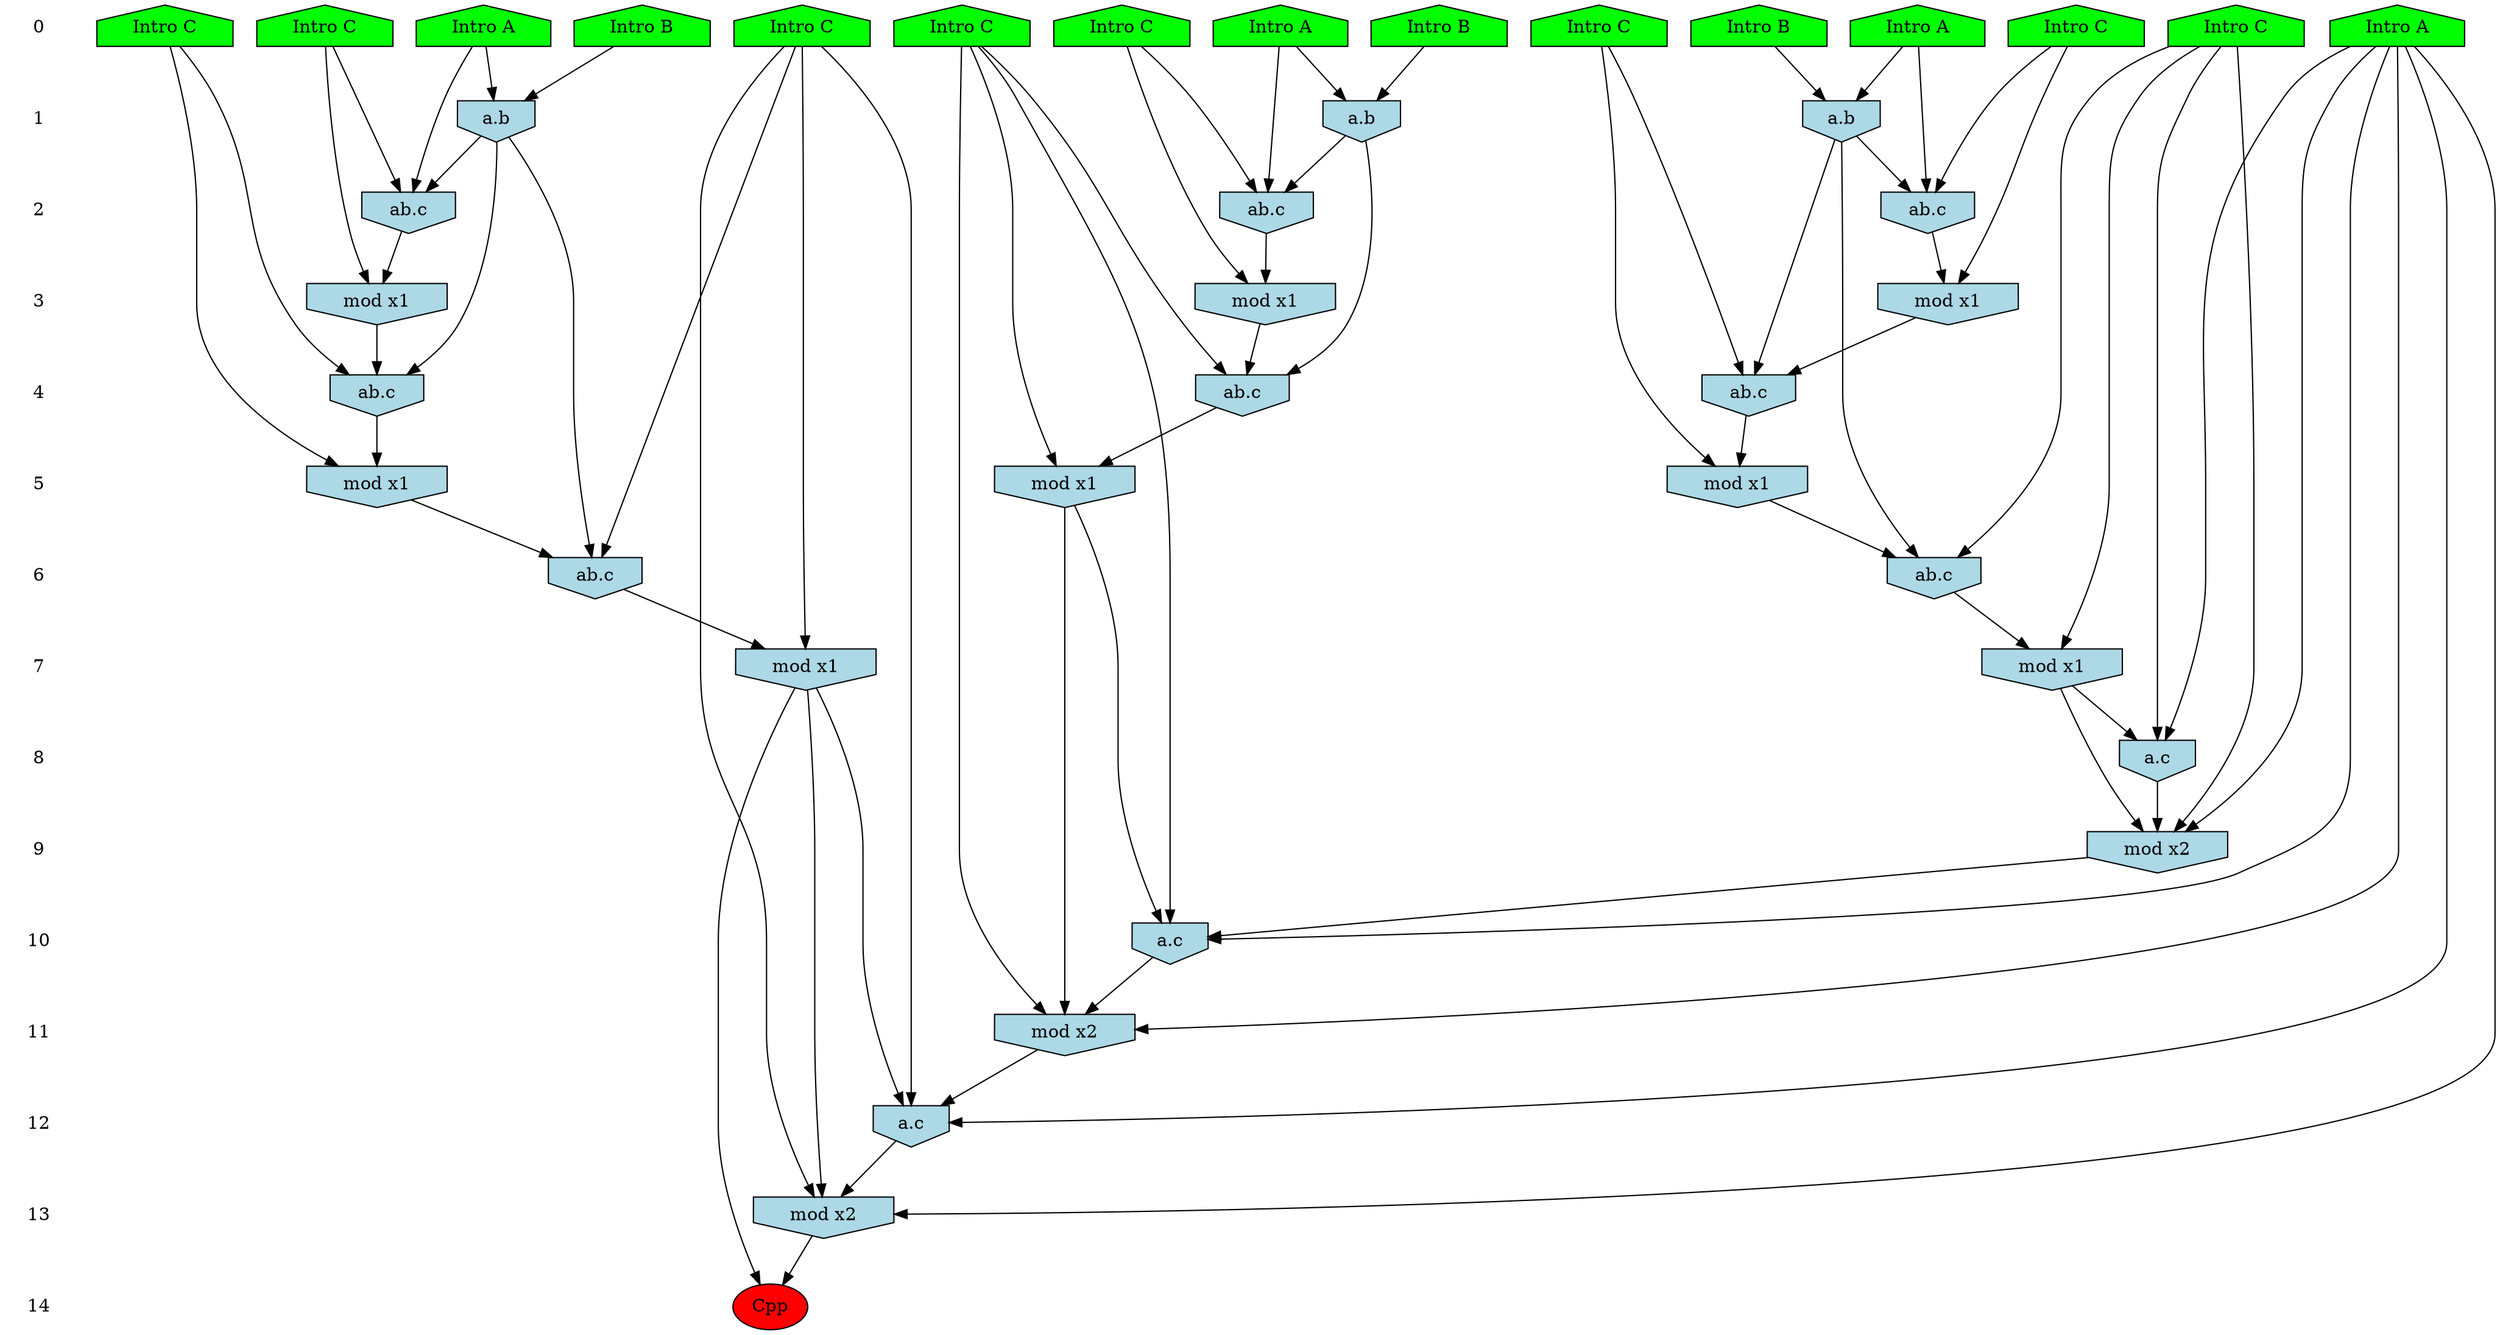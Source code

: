/* Compression of 1 causal flows obtained in average at 1.166107E+01 t.u */
/* Compressed causal flows were: [1673] */
digraph G{
 ranksep=.5 ; 
{ rank = same ; "0" [shape=plaintext] ; node_1 [label ="Intro A", shape=house, style=filled, fillcolor=green] ;
node_2 [label ="Intro A", shape=house, style=filled, fillcolor=green] ;
node_3 [label ="Intro B", shape=house, style=filled, fillcolor=green] ;
node_4 [label ="Intro A", shape=house, style=filled, fillcolor=green] ;
node_5 [label ="Intro A", shape=house, style=filled, fillcolor=green] ;
node_6 [label ="Intro B", shape=house, style=filled, fillcolor=green] ;
node_7 [label ="Intro B", shape=house, style=filled, fillcolor=green] ;
node_8 [label ="Intro C", shape=house, style=filled, fillcolor=green] ;
node_9 [label ="Intro C", shape=house, style=filled, fillcolor=green] ;
node_10 [label ="Intro C", shape=house, style=filled, fillcolor=green] ;
node_11 [label ="Intro C", shape=house, style=filled, fillcolor=green] ;
node_12 [label ="Intro C", shape=house, style=filled, fillcolor=green] ;
node_13 [label ="Intro C", shape=house, style=filled, fillcolor=green] ;
node_14 [label ="Intro C", shape=house, style=filled, fillcolor=green] ;
node_15 [label ="Intro C", shape=house, style=filled, fillcolor=green] ;
}
{ rank = same ; "1" [shape=plaintext] ; node_16 [label="a.b", shape=invhouse, style=filled, fillcolor = lightblue] ;
node_18 [label="a.b", shape=invhouse, style=filled, fillcolor = lightblue] ;
node_19 [label="a.b", shape=invhouse, style=filled, fillcolor = lightblue] ;
}
{ rank = same ; "2" [shape=plaintext] ; node_17 [label="ab.c", shape=invhouse, style=filled, fillcolor = lightblue] ;
node_20 [label="ab.c", shape=invhouse, style=filled, fillcolor = lightblue] ;
node_23 [label="ab.c", shape=invhouse, style=filled, fillcolor = lightblue] ;
}
{ rank = same ; "3" [shape=plaintext] ; node_21 [label="mod x1", shape=invhouse, style=filled, fillcolor = lightblue] ;
node_22 [label="mod x1", shape=invhouse, style=filled, fillcolor = lightblue] ;
node_24 [label="mod x1", shape=invhouse, style=filled, fillcolor = lightblue] ;
}
{ rank = same ; "4" [shape=plaintext] ; node_25 [label="ab.c", shape=invhouse, style=filled, fillcolor = lightblue] ;
node_26 [label="ab.c", shape=invhouse, style=filled, fillcolor = lightblue] ;
node_28 [label="ab.c", shape=invhouse, style=filled, fillcolor = lightblue] ;
}
{ rank = same ; "5" [shape=plaintext] ; node_27 [label="mod x1", shape=invhouse, style=filled, fillcolor = lightblue] ;
node_30 [label="mod x1", shape=invhouse, style=filled, fillcolor = lightblue] ;
node_31 [label="mod x1", shape=invhouse, style=filled, fillcolor = lightblue] ;
}
{ rank = same ; "6" [shape=plaintext] ; node_29 [label="ab.c", shape=invhouse, style=filled, fillcolor = lightblue] ;
node_32 [label="ab.c", shape=invhouse, style=filled, fillcolor = lightblue] ;
}
{ rank = same ; "7" [shape=plaintext] ; node_33 [label="mod x1", shape=invhouse, style=filled, fillcolor = lightblue] ;
node_34 [label="mod x1", shape=invhouse, style=filled, fillcolor = lightblue] ;
}
{ rank = same ; "8" [shape=plaintext] ; node_35 [label="a.c", shape=invhouse, style=filled, fillcolor = lightblue] ;
}
{ rank = same ; "9" [shape=plaintext] ; node_36 [label="mod x2", shape=invhouse, style=filled, fillcolor = lightblue] ;
}
{ rank = same ; "10" [shape=plaintext] ; node_37 [label="a.c", shape=invhouse, style=filled, fillcolor = lightblue] ;
}
{ rank = same ; "11" [shape=plaintext] ; node_38 [label="mod x2", shape=invhouse, style=filled, fillcolor = lightblue] ;
}
{ rank = same ; "12" [shape=plaintext] ; node_39 [label="a.c", shape=invhouse, style=filled, fillcolor = lightblue] ;
}
{ rank = same ; "13" [shape=plaintext] ; node_40 [label="mod x2", shape=invhouse, style=filled, fillcolor = lightblue] ;
}
{ rank = same ; "14" [shape=plaintext] ; node_41 [label ="Cpp", style=filled, fillcolor=red] ;
}
"0" -> "1" [style="invis"]; 
"1" -> "2" [style="invis"]; 
"2" -> "3" [style="invis"]; 
"3" -> "4" [style="invis"]; 
"4" -> "5" [style="invis"]; 
"5" -> "6" [style="invis"]; 
"6" -> "7" [style="invis"]; 
"7" -> "8" [style="invis"]; 
"8" -> "9" [style="invis"]; 
"9" -> "10" [style="invis"]; 
"10" -> "11" [style="invis"]; 
"11" -> "12" [style="invis"]; 
"12" -> "13" [style="invis"]; 
"13" -> "14" [style="invis"]; 
node_1 -> node_16
node_3 -> node_16
node_1 -> node_17
node_12 -> node_17
node_16 -> node_17
node_2 -> node_18
node_7 -> node_18
node_5 -> node_19
node_6 -> node_19
node_5 -> node_20
node_9 -> node_20
node_19 -> node_20
node_12 -> node_21
node_17 -> node_21
node_9 -> node_22
node_20 -> node_22
node_2 -> node_23
node_8 -> node_23
node_18 -> node_23
node_8 -> node_24
node_23 -> node_24
node_14 -> node_25
node_18 -> node_25
node_24 -> node_25
node_10 -> node_26
node_16 -> node_26
node_21 -> node_26
node_10 -> node_27
node_26 -> node_27
node_13 -> node_28
node_19 -> node_28
node_22 -> node_28
node_15 -> node_29
node_16 -> node_29
node_27 -> node_29
node_14 -> node_30
node_25 -> node_30
node_13 -> node_31
node_28 -> node_31
node_11 -> node_32
node_19 -> node_32
node_31 -> node_32
node_15 -> node_33
node_29 -> node_33
node_11 -> node_34
node_32 -> node_34
node_4 -> node_35
node_15 -> node_35
node_33 -> node_35
node_4 -> node_36
node_15 -> node_36
node_33 -> node_36
node_35 -> node_36
node_4 -> node_37
node_14 -> node_37
node_30 -> node_37
node_36 -> node_37
node_4 -> node_38
node_14 -> node_38
node_30 -> node_38
node_37 -> node_38
node_4 -> node_39
node_11 -> node_39
node_34 -> node_39
node_38 -> node_39
node_4 -> node_40
node_11 -> node_40
node_34 -> node_40
node_39 -> node_40
node_34 -> node_41
node_40 -> node_41
}
/*
 Dot generation time: 0.000168
*/